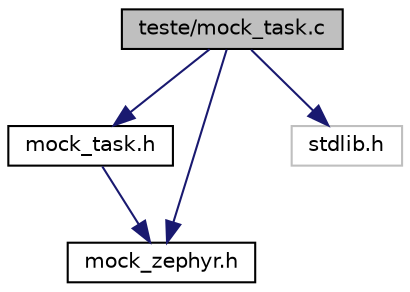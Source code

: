 digraph "teste/mock_task.c"
{
 // LATEX_PDF_SIZE
  edge [fontname="Helvetica",fontsize="10",labelfontname="Helvetica",labelfontsize="10"];
  node [fontname="Helvetica",fontsize="10",shape=record];
  Node1 [label="teste/mock_task.c",height=0.2,width=0.4,color="black", fillcolor="grey75", style="filled", fontcolor="black",tooltip="Ficheiro de criado para simular o comportamento das tasks do sistema SETR Mini-Projeto."];
  Node1 -> Node2 [color="midnightblue",fontsize="10",style="solid",fontname="Helvetica"];
  Node2 [label="mock_task.h",height=0.2,width=0.4,color="black", fillcolor="white", style="filled",URL="$mock__task_8h.html",tooltip="Cabeçalho para simulação de tarefas do sistema SETR Mini-Projeto."];
  Node2 -> Node3 [color="midnightblue",fontsize="10",style="solid",fontname="Helvetica"];
  Node3 [label="mock_zephyr.h",height=0.2,width=0.4,color="black", fillcolor="white", style="filled",URL="$mock__zephyr_8h.html",tooltip="Cabeçalho para simulação do Zephyr RTOS em testes unitários."];
  Node1 -> Node3 [color="midnightblue",fontsize="10",style="solid",fontname="Helvetica"];
  Node1 -> Node4 [color="midnightblue",fontsize="10",style="solid",fontname="Helvetica"];
  Node4 [label="stdlib.h",height=0.2,width=0.4,color="grey75", fillcolor="white", style="filled",tooltip=" "];
}

